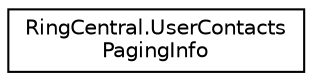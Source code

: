digraph "Graphical Class Hierarchy"
{
 // LATEX_PDF_SIZE
  edge [fontname="Helvetica",fontsize="10",labelfontname="Helvetica",labelfontsize="10"];
  node [fontname="Helvetica",fontsize="10",shape=record];
  rankdir="LR";
  Node0 [label="RingCentral.UserContacts\lPagingInfo",height=0.2,width=0.4,color="black", fillcolor="white", style="filled",URL="$classRingCentral_1_1UserContactsPagingInfo.html",tooltip="Information on paging"];
}

